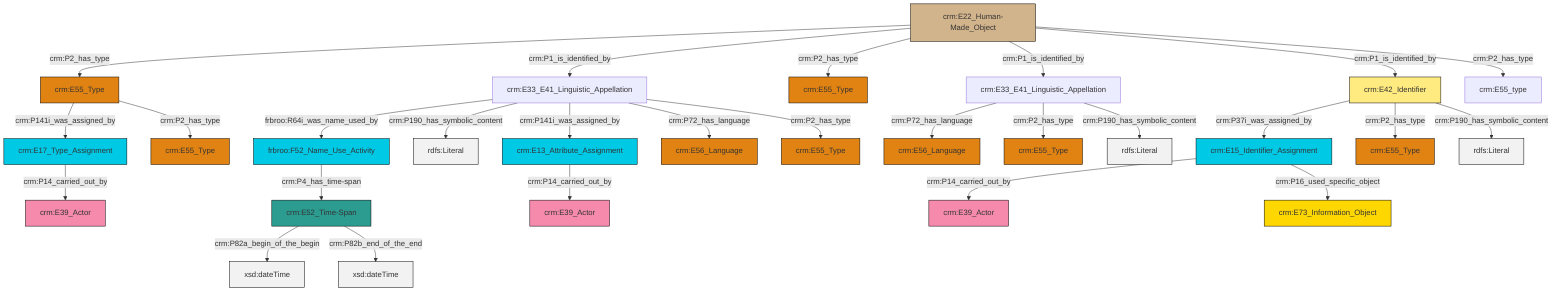 graph TD
classDef Literal fill:#f2f2f2,stroke:#000000;
classDef CRM_Entity fill:#FFFFFF,stroke:#000000;
classDef Temporal_Entity fill:#00C9E6, stroke:#000000;
classDef Type fill:#E18312, stroke:#000000;
classDef Time-Span fill:#2C9C91, stroke:#000000;
classDef Appellation fill:#FFEB7F, stroke:#000000;
classDef Place fill:#008836, stroke:#000000;
classDef Persistent_Item fill:#B266B2, stroke:#000000;
classDef Conceptual_Object fill:#FFD700, stroke:#000000;
classDef Physical_Thing fill:#D2B48C, stroke:#000000;
classDef Actor fill:#f58aad, stroke:#000000;
classDef PC_Classes fill:#4ce600, stroke:#000000;
classDef Multi fill:#cccccc,stroke:#000000;

0["crm:E22_Human-Made_Object"]:::Physical_Thing -->|crm:P2_has_type| 1["crm:E55_Type"]:::Type
6["crm:E52_Time-Span"]:::Time-Span -->|crm:P82a_begin_of_the_begin| 7[xsd:dateTime]:::Literal
6["crm:E52_Time-Span"]:::Time-Span -->|crm:P82b_end_of_the_end| 8[xsd:dateTime]:::Literal
11["crm:E33_E41_Linguistic_Appellation"]:::Default -->|crm:P72_has_language| 12["crm:E56_Language"]:::Type
0["crm:E22_Human-Made_Object"]:::Physical_Thing -->|crm:P1_is_identified_by| 17["crm:E33_E41_Linguistic_Appellation"]:::Default
18["crm:E42_Identifier"]:::Appellation -->|crm:P37i_was_assigned_by| 19["crm:E15_Identifier_Assignment"]:::Temporal_Entity
19["crm:E15_Identifier_Assignment"]:::Temporal_Entity -->|crm:P14_carried_out_by| 20["crm:E39_Actor"]:::Actor
17["crm:E33_E41_Linguistic_Appellation"]:::Default -->|frbroo:R64i_was_name_used_by| 13["frbroo:F52_Name_Use_Activity"]:::Temporal_Entity
0["crm:E22_Human-Made_Object"]:::Physical_Thing -->|crm:P2_has_type| 28["crm:E55_Type"]:::Type
1["crm:E55_Type"]:::Type -->|crm:P141i_was_assigned_by| 4["crm:E17_Type_Assignment"]:::Temporal_Entity
1["crm:E55_Type"]:::Type -->|crm:P2_has_type| 15["crm:E55_Type"]:::Type
13["frbroo:F52_Name_Use_Activity"]:::Temporal_Entity -->|crm:P4_has_time-span| 6["crm:E52_Time-Span"]:::Time-Span
18["crm:E42_Identifier"]:::Appellation -->|crm:P2_has_type| 33["crm:E55_Type"]:::Type
18["crm:E42_Identifier"]:::Appellation -->|crm:P190_has_symbolic_content| 38[rdfs:Literal]:::Literal
11["crm:E33_E41_Linguistic_Appellation"]:::Default -->|crm:P2_has_type| 34["crm:E55_Type"]:::Type
0["crm:E22_Human-Made_Object"]:::Physical_Thing -->|crm:P1_is_identified_by| 11["crm:E33_E41_Linguistic_Appellation"]:::Default
17["crm:E33_E41_Linguistic_Appellation"]:::Default -->|crm:P190_has_symbolic_content| 41[rdfs:Literal]:::Literal
23["crm:E13_Attribute_Assignment"]:::Temporal_Entity -->|crm:P14_carried_out_by| 29["crm:E39_Actor"]:::Actor
0["crm:E22_Human-Made_Object"]:::Physical_Thing -->|crm:P1_is_identified_by| 18["crm:E42_Identifier"]:::Appellation
19["crm:E15_Identifier_Assignment"]:::Temporal_Entity -->|crm:P16_used_specific_object| 2["crm:E73_Information_Object"]:::Conceptual_Object
11["crm:E33_E41_Linguistic_Appellation"]:::Default -->|crm:P190_has_symbolic_content| 43[rdfs:Literal]:::Literal
0["crm:E22_Human-Made_Object"]:::Physical_Thing -->|crm:P2_has_type| 25["crm:E55_type"]:::Default
17["crm:E33_E41_Linguistic_Appellation"]:::Default -->|crm:P141i_was_assigned_by| 23["crm:E13_Attribute_Assignment"]:::Temporal_Entity
17["crm:E33_E41_Linguistic_Appellation"]:::Default -->|crm:P72_has_language| 36["crm:E56_Language"]:::Type
4["crm:E17_Type_Assignment"]:::Temporal_Entity -->|crm:P14_carried_out_by| 21["crm:E39_Actor"]:::Actor
17["crm:E33_E41_Linguistic_Appellation"]:::Default -->|crm:P2_has_type| 9["crm:E55_Type"]:::Type